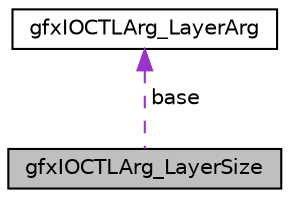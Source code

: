 digraph "gfxIOCTLArg_LayerSize"
{
 // INTERACTIVE_SVG=YES
  edge [fontname="Helvetica",fontsize="10",labelfontname="Helvetica",labelfontsize="10"];
  node [fontname="Helvetica",fontsize="10",shape=record];
  Node1 [label="gfxIOCTLArg_LayerSize",height=0.2,width=0.4,color="black", fillcolor="grey75", style="filled", fontcolor="black"];
  Node2 -> Node1 [dir="back",color="darkorchid3",fontsize="10",style="dashed",label=" base" ,fontname="Helvetica"];
  Node2 [label="gfxIOCTLArg_LayerArg",height=0.2,width=0.4,color="black", fillcolor="white", style="filled",URL="$structgfxIOCTLArg__LayerArg.html",tooltip="This struct represents a basic layer request argument. "];
}
